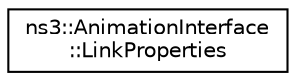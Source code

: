 digraph "Graphical Class Hierarchy"
{
 // LATEX_PDF_SIZE
  edge [fontname="Helvetica",fontsize="10",labelfontname="Helvetica",labelfontsize="10"];
  node [fontname="Helvetica",fontsize="10",shape=record];
  rankdir="LR";
  Node0 [label="ns3::AnimationInterface\l::LinkProperties",height=0.2,width=0.4,color="black", fillcolor="white", style="filled",URL="$structns3_1_1_animation_interface_1_1_link_properties.html",tooltip="LinkProperties structure."];
}
